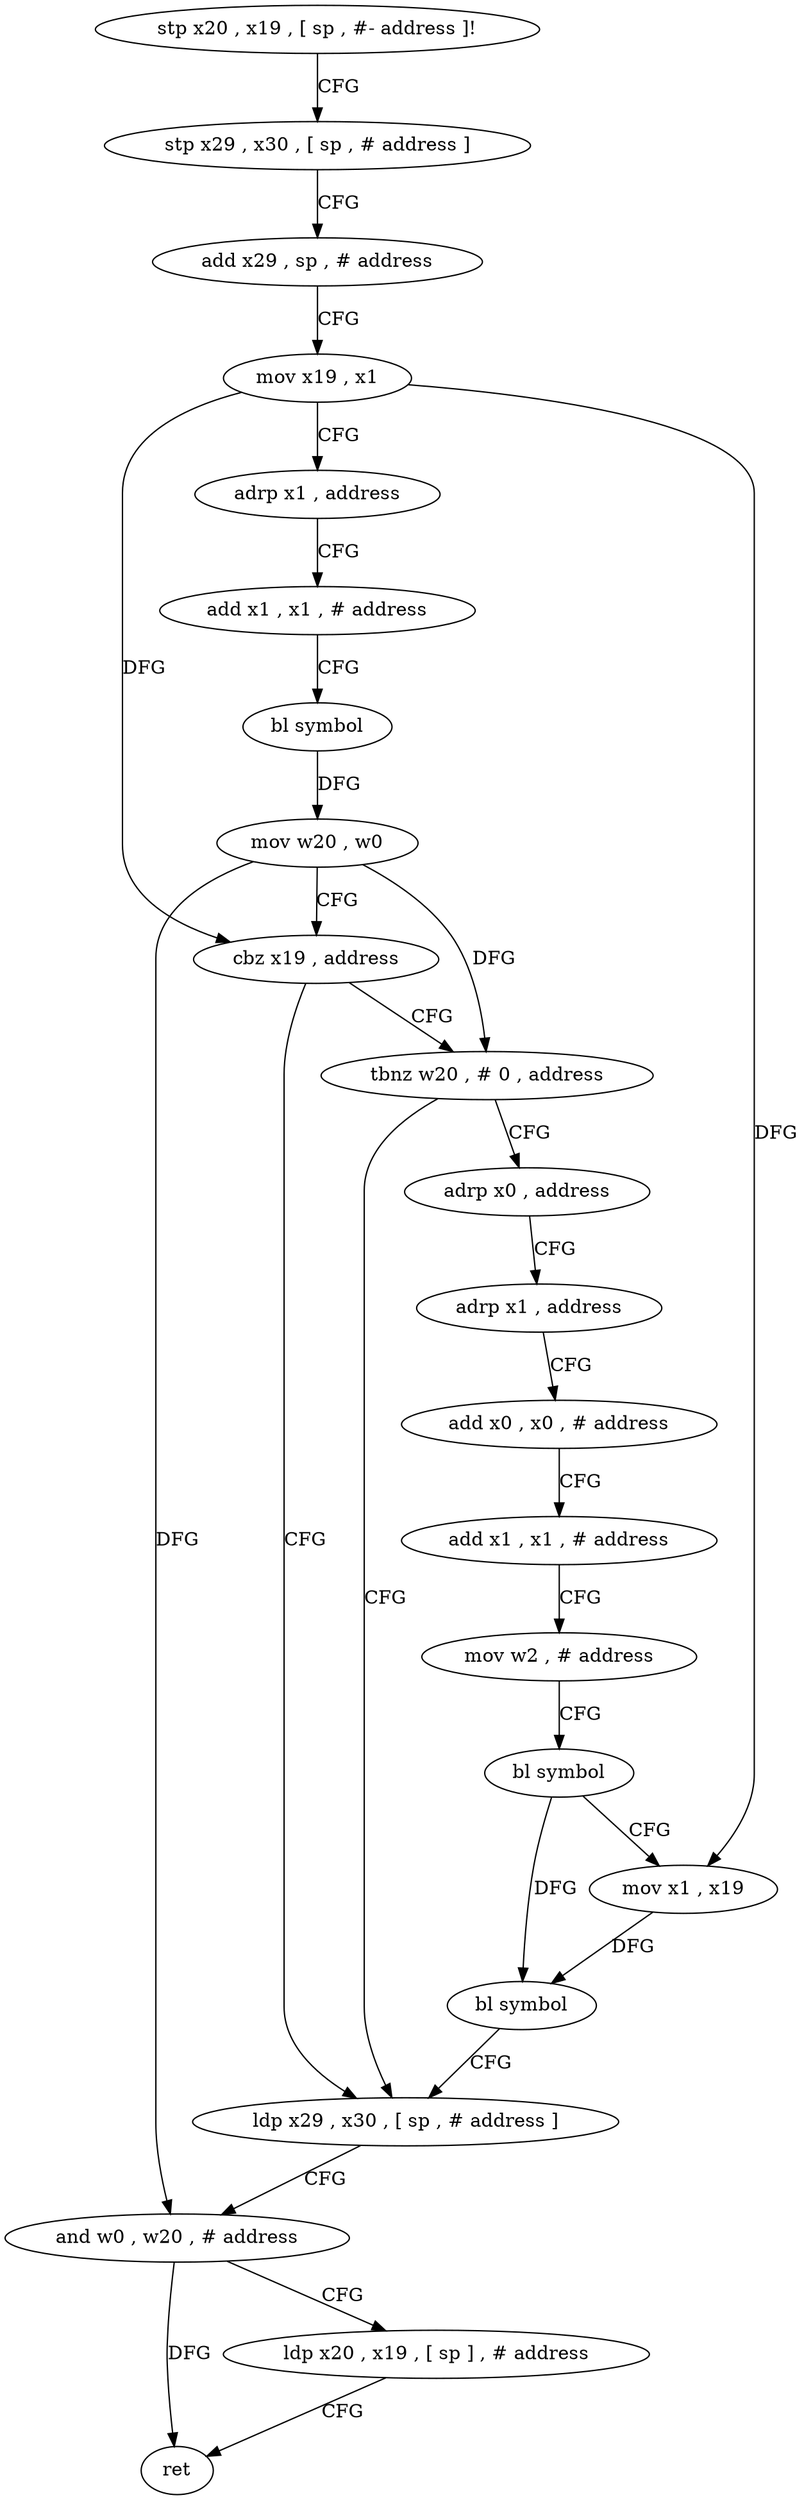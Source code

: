 digraph "func" {
"132056" [label = "stp x20 , x19 , [ sp , #- address ]!" ]
"132060" [label = "stp x29 , x30 , [ sp , # address ]" ]
"132064" [label = "add x29 , sp , # address" ]
"132068" [label = "mov x19 , x1" ]
"132072" [label = "adrp x1 , address" ]
"132076" [label = "add x1 , x1 , # address" ]
"132080" [label = "bl symbol" ]
"132084" [label = "mov w20 , w0" ]
"132088" [label = "cbz x19 , address" ]
"132128" [label = "ldp x29 , x30 , [ sp , # address ]" ]
"132092" [label = "tbnz w20 , # 0 , address" ]
"132132" [label = "and w0 , w20 , # address" ]
"132136" [label = "ldp x20 , x19 , [ sp ] , # address" ]
"132140" [label = "ret" ]
"132096" [label = "adrp x0 , address" ]
"132100" [label = "adrp x1 , address" ]
"132104" [label = "add x0 , x0 , # address" ]
"132108" [label = "add x1 , x1 , # address" ]
"132112" [label = "mov w2 , # address" ]
"132116" [label = "bl symbol" ]
"132120" [label = "mov x1 , x19" ]
"132124" [label = "bl symbol" ]
"132056" -> "132060" [ label = "CFG" ]
"132060" -> "132064" [ label = "CFG" ]
"132064" -> "132068" [ label = "CFG" ]
"132068" -> "132072" [ label = "CFG" ]
"132068" -> "132088" [ label = "DFG" ]
"132068" -> "132120" [ label = "DFG" ]
"132072" -> "132076" [ label = "CFG" ]
"132076" -> "132080" [ label = "CFG" ]
"132080" -> "132084" [ label = "DFG" ]
"132084" -> "132088" [ label = "CFG" ]
"132084" -> "132132" [ label = "DFG" ]
"132084" -> "132092" [ label = "DFG" ]
"132088" -> "132128" [ label = "CFG" ]
"132088" -> "132092" [ label = "CFG" ]
"132128" -> "132132" [ label = "CFG" ]
"132092" -> "132128" [ label = "CFG" ]
"132092" -> "132096" [ label = "CFG" ]
"132132" -> "132136" [ label = "CFG" ]
"132132" -> "132140" [ label = "DFG" ]
"132136" -> "132140" [ label = "CFG" ]
"132096" -> "132100" [ label = "CFG" ]
"132100" -> "132104" [ label = "CFG" ]
"132104" -> "132108" [ label = "CFG" ]
"132108" -> "132112" [ label = "CFG" ]
"132112" -> "132116" [ label = "CFG" ]
"132116" -> "132120" [ label = "CFG" ]
"132116" -> "132124" [ label = "DFG" ]
"132120" -> "132124" [ label = "DFG" ]
"132124" -> "132128" [ label = "CFG" ]
}
